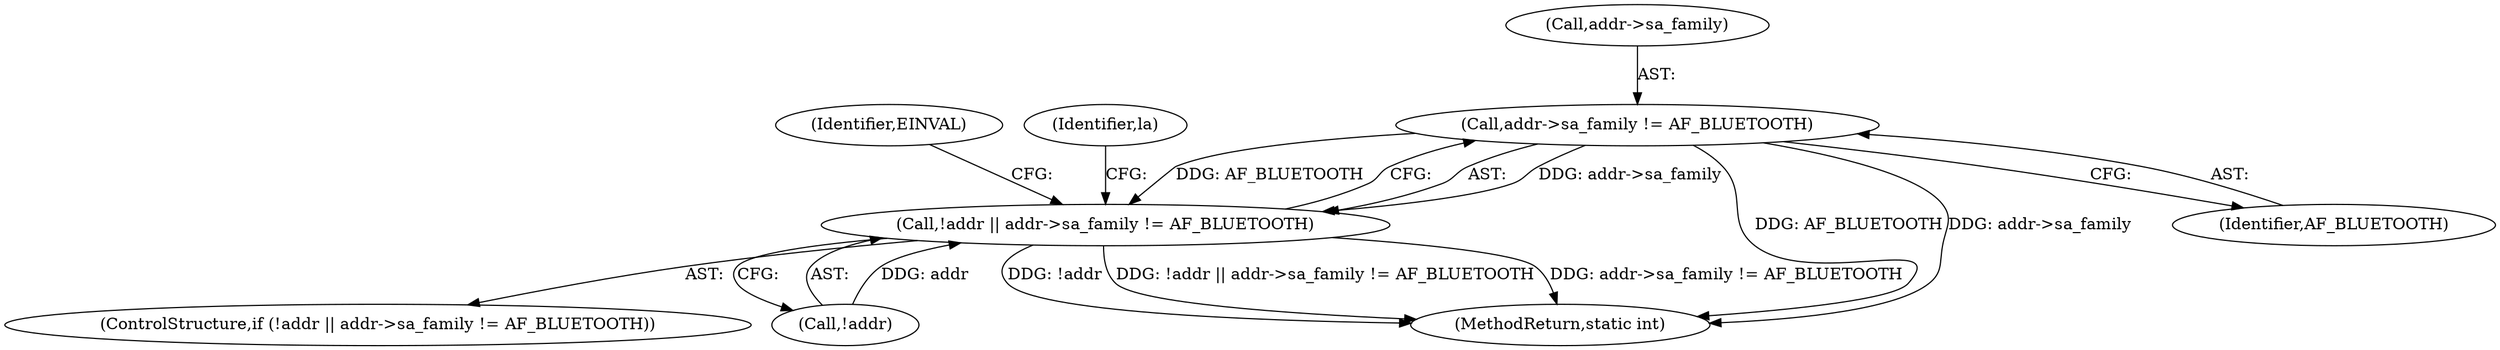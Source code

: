 digraph "0_linux_f2fcfcd670257236ebf2088bbdf26f6a8ef459fe_4@pointer" {
"1000130" [label="(Call,addr->sa_family != AF_BLUETOOTH)"];
"1000127" [label="(Call,!addr || addr->sa_family != AF_BLUETOOTH)"];
"1000255" [label="(MethodReturn,static int)"];
"1000137" [label="(Identifier,EINVAL)"];
"1000127" [label="(Call,!addr || addr->sa_family != AF_BLUETOOTH)"];
"1000134" [label="(Identifier,AF_BLUETOOTH)"];
"1000131" [label="(Call,addr->sa_family)"];
"1000140" [label="(Identifier,la)"];
"1000126" [label="(ControlStructure,if (!addr || addr->sa_family != AF_BLUETOOTH))"];
"1000128" [label="(Call,!addr)"];
"1000130" [label="(Call,addr->sa_family != AF_BLUETOOTH)"];
"1000130" -> "1000127"  [label="AST: "];
"1000130" -> "1000134"  [label="CFG: "];
"1000131" -> "1000130"  [label="AST: "];
"1000134" -> "1000130"  [label="AST: "];
"1000127" -> "1000130"  [label="CFG: "];
"1000130" -> "1000255"  [label="DDG: AF_BLUETOOTH"];
"1000130" -> "1000255"  [label="DDG: addr->sa_family"];
"1000130" -> "1000127"  [label="DDG: addr->sa_family"];
"1000130" -> "1000127"  [label="DDG: AF_BLUETOOTH"];
"1000127" -> "1000126"  [label="AST: "];
"1000127" -> "1000128"  [label="CFG: "];
"1000128" -> "1000127"  [label="AST: "];
"1000137" -> "1000127"  [label="CFG: "];
"1000140" -> "1000127"  [label="CFG: "];
"1000127" -> "1000255"  [label="DDG: !addr || addr->sa_family != AF_BLUETOOTH"];
"1000127" -> "1000255"  [label="DDG: addr->sa_family != AF_BLUETOOTH"];
"1000127" -> "1000255"  [label="DDG: !addr"];
"1000128" -> "1000127"  [label="DDG: addr"];
}
